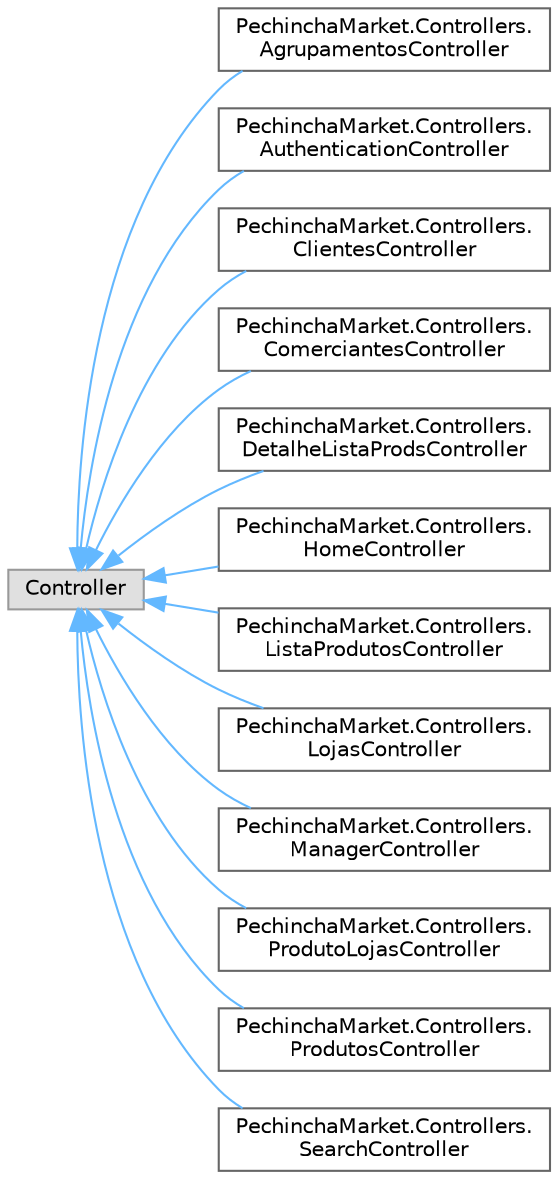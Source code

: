 digraph "Graphical Class Hierarchy"
{
 // LATEX_PDF_SIZE
  bgcolor="transparent";
  edge [fontname=Helvetica,fontsize=10,labelfontname=Helvetica,labelfontsize=10];
  node [fontname=Helvetica,fontsize=10,shape=box,height=0.2,width=0.4];
  rankdir="LR";
  Node0 [id="Node000000",label="Controller",height=0.2,width=0.4,color="grey60", fillcolor="#E0E0E0", style="filled",tooltip=" "];
  Node0 -> Node1 [id="edge1_Node000000_Node000001",dir="back",color="steelblue1",style="solid",tooltip=" "];
  Node1 [id="Node000001",label="PechinchaMarket.Controllers.\lAgrupamentosController",height=0.2,width=0.4,color="grey40", fillcolor="white", style="filled",URL="$class_pechincha_market_1_1_controllers_1_1_agrupamentos_controller.html",tooltip=" "];
  Node0 -> Node2 [id="edge2_Node000000_Node000002",dir="back",color="steelblue1",style="solid",tooltip=" "];
  Node2 [id="Node000002",label="PechinchaMarket.Controllers.\lAuthenticationController",height=0.2,width=0.4,color="grey40", fillcolor="white", style="filled",URL="$class_pechincha_market_1_1_controllers_1_1_authentication_controller.html",tooltip=" "];
  Node0 -> Node3 [id="edge3_Node000000_Node000003",dir="back",color="steelblue1",style="solid",tooltip=" "];
  Node3 [id="Node000003",label="PechinchaMarket.Controllers.\lClientesController",height=0.2,width=0.4,color="grey40", fillcolor="white", style="filled",URL="$class_pechincha_market_1_1_controllers_1_1_clientes_controller.html",tooltip=" "];
  Node0 -> Node4 [id="edge4_Node000000_Node000004",dir="back",color="steelblue1",style="solid",tooltip=" "];
  Node4 [id="Node000004",label="PechinchaMarket.Controllers.\lComerciantesController",height=0.2,width=0.4,color="grey40", fillcolor="white", style="filled",URL="$class_pechincha_market_1_1_controllers_1_1_comerciantes_controller.html",tooltip=" "];
  Node0 -> Node5 [id="edge5_Node000000_Node000005",dir="back",color="steelblue1",style="solid",tooltip=" "];
  Node5 [id="Node000005",label="PechinchaMarket.Controllers.\lDetalheListaProdsController",height=0.2,width=0.4,color="grey40", fillcolor="white", style="filled",URL="$class_pechincha_market_1_1_controllers_1_1_detalhe_lista_prods_controller.html",tooltip=" "];
  Node0 -> Node6 [id="edge6_Node000000_Node000006",dir="back",color="steelblue1",style="solid",tooltip=" "];
  Node6 [id="Node000006",label="PechinchaMarket.Controllers.\lHomeController",height=0.2,width=0.4,color="grey40", fillcolor="white", style="filled",URL="$class_pechincha_market_1_1_controllers_1_1_home_controller.html",tooltip=" "];
  Node0 -> Node7 [id="edge7_Node000000_Node000007",dir="back",color="steelblue1",style="solid",tooltip=" "];
  Node7 [id="Node000007",label="PechinchaMarket.Controllers.\lListaProdutosController",height=0.2,width=0.4,color="grey40", fillcolor="white", style="filled",URL="$class_pechincha_market_1_1_controllers_1_1_lista_produtos_controller.html",tooltip="Controller para as listas de produtos dos clientes."];
  Node0 -> Node8 [id="edge8_Node000000_Node000008",dir="back",color="steelblue1",style="solid",tooltip=" "];
  Node8 [id="Node000008",label="PechinchaMarket.Controllers.\lLojasController",height=0.2,width=0.4,color="grey40", fillcolor="white", style="filled",URL="$class_pechincha_market_1_1_controllers_1_1_lojas_controller.html",tooltip=" "];
  Node0 -> Node9 [id="edge9_Node000000_Node000009",dir="back",color="steelblue1",style="solid",tooltip=" "];
  Node9 [id="Node000009",label="PechinchaMarket.Controllers.\lManagerController",height=0.2,width=0.4,color="grey40", fillcolor="white", style="filled",URL="$class_pechincha_market_1_1_controllers_1_1_manager_controller.html",tooltip=" "];
  Node0 -> Node10 [id="edge10_Node000000_Node000010",dir="back",color="steelblue1",style="solid",tooltip=" "];
  Node10 [id="Node000010",label="PechinchaMarket.Controllers.\lProdutoLojasController",height=0.2,width=0.4,color="grey40", fillcolor="white", style="filled",URL="$class_pechincha_market_1_1_controllers_1_1_produto_lojas_controller.html",tooltip=" "];
  Node0 -> Node11 [id="edge11_Node000000_Node000011",dir="back",color="steelblue1",style="solid",tooltip=" "];
  Node11 [id="Node000011",label="PechinchaMarket.Controllers.\lProdutosController",height=0.2,width=0.4,color="grey40", fillcolor="white", style="filled",URL="$class_pechincha_market_1_1_controllers_1_1_produtos_controller.html",tooltip=" "];
  Node0 -> Node12 [id="edge12_Node000000_Node000012",dir="back",color="steelblue1",style="solid",tooltip=" "];
  Node12 [id="Node000012",label="PechinchaMarket.Controllers.\lSearchController",height=0.2,width=0.4,color="grey40", fillcolor="white", style="filled",URL="$class_pechincha_market_1_1_controllers_1_1_search_controller.html",tooltip=" "];
}
